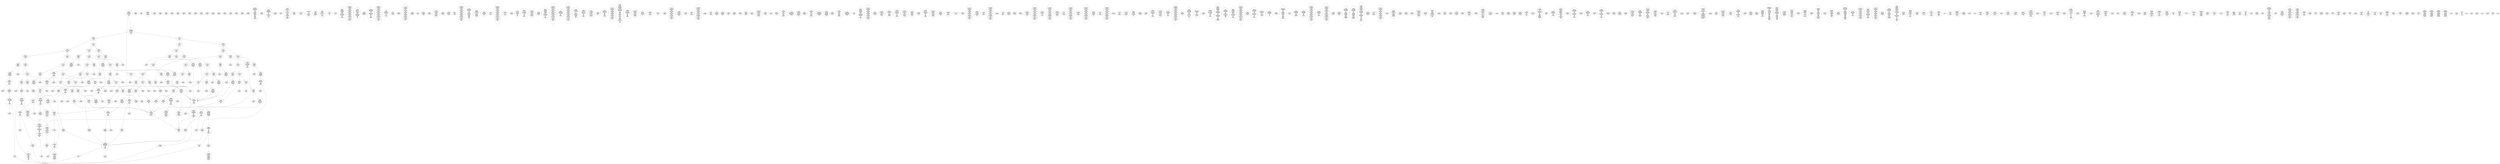 /* Generated by GvGen v.1.0 (https://www.github.com/stricaud/gvgen) */

digraph G {
compound=true;
   node1 [label="[anywhere]"];
   node2 [label="# 0x0
PUSHX Data
PUSHX Data
MSTORE
PUSHX LogicData
CALLDATASIZE
LT
PUSHX Data
JUMPI
"];
   node3 [label="# 0xd
PUSHX Data
CALLDATALOAD
PUSHX BitData
SHR
PUSHX LogicData
GT
PUSHX Data
JUMPI
"];
   node4 [label="# 0x1e
PUSHX LogicData
GT
PUSHX Data
JUMPI
"];
   node5 [label="# 0x29
PUSHX LogicData
GT
PUSHX Data
JUMPI
"];
   node6 [label="# 0x34
PUSHX LogicData
EQ
PUSHX Data
JUMPI
"];
   node7 [label="# 0x3f
PUSHX LogicData
EQ
PUSHX Data
JUMPI
"];
   node8 [label="# 0x4a
PUSHX LogicData
EQ
PUSHX Data
JUMPI
"];
   node9 [label="# 0x55
PUSHX LogicData
EQ
PUSHX Data
JUMPI
"];
   node10 [label="# 0x60
PUSHX LogicData
EQ
PUSHX Data
JUMPI
"];
   node11 [label="# 0x6b
PUSHX Data
REVERT
"];
   node12 [label="# 0x6f
JUMPDEST
PUSHX LogicData
EQ
PUSHX Data
JUMPI
"];
   node13 [label="# 0x7b
PUSHX LogicData
EQ
PUSHX Data
JUMPI
"];
   node14 [label="# 0x86
PUSHX LogicData
EQ
PUSHX Data
JUMPI
"];
   node15 [label="# 0x91
PUSHX LogicData
EQ
PUSHX Data
JUMPI
"];
   node16 [label="# 0x9c
PUSHX Data
REVERT
"];
   node17 [label="# 0xa0
JUMPDEST
PUSHX LogicData
GT
PUSHX Data
JUMPI
"];
   node18 [label="# 0xac
PUSHX LogicData
EQ
PUSHX Data
JUMPI
"];
   node19 [label="# 0xb7
PUSHX LogicData
EQ
PUSHX Data
JUMPI
"];
   node20 [label="# 0xc2
PUSHX LogicData
EQ
PUSHX Data
JUMPI
"];
   node21 [label="# 0xcd
PUSHX LogicData
EQ
PUSHX Data
JUMPI
"];
   node22 [label="# 0xd8
PUSHX Data
REVERT
"];
   node23 [label="# 0xdc
JUMPDEST
PUSHX LogicData
EQ
PUSHX Data
JUMPI
"];
   node24 [label="# 0xe8
PUSHX LogicData
EQ
PUSHX Data
JUMPI
"];
   node25 [label="# 0xf3
PUSHX LogicData
EQ
PUSHX Data
JUMPI
"];
   node26 [label="# 0xfe
PUSHX LogicData
EQ
PUSHX Data
JUMPI
"];
   node27 [label="# 0x109
PUSHX Data
REVERT
"];
   node28 [label="# 0x10d
JUMPDEST
PUSHX LogicData
GT
PUSHX Data
JUMPI
"];
   node29 [label="# 0x119
PUSHX LogicData
GT
PUSHX Data
JUMPI
"];
   node30 [label="# 0x124
PUSHX LogicData
EQ
PUSHX Data
JUMPI
"];
   node31 [label="# 0x12f
PUSHX LogicData
EQ
PUSHX Data
JUMPI
"];
   node32 [label="# 0x13a
PUSHX LogicData
EQ
PUSHX Data
JUMPI
"];
   node33 [label="# 0x145
PUSHX LogicData
EQ
PUSHX Data
JUMPI
"];
   node34 [label="# 0x150
PUSHX LogicData
EQ
PUSHX Data
JUMPI
"];
   node35 [label="# 0x15b
PUSHX Data
REVERT
"];
   node36 [label="# 0x15f
JUMPDEST
PUSHX LogicData
EQ
PUSHX Data
JUMPI
"];
   node37 [label="# 0x16b
PUSHX LogicData
EQ
PUSHX Data
JUMPI
"];
   node38 [label="# 0x176
PUSHX LogicData
EQ
PUSHX Data
JUMPI
"];
   node39 [label="# 0x181
PUSHX LogicData
EQ
PUSHX Data
JUMPI
"];
   node40 [label="# 0x18c
PUSHX Data
REVERT
"];
   node41 [label="# 0x190
JUMPDEST
PUSHX LogicData
GT
PUSHX Data
JUMPI
"];
   node42 [label="# 0x19c
PUSHX LogicData
EQ
PUSHX Data
JUMPI
"];
   node43 [label="# 0x1a7
PUSHX LogicData
EQ
PUSHX Data
JUMPI
"];
   node44 [label="# 0x1b2
PUSHX LogicData
EQ
PUSHX Data
JUMPI
"];
   node45 [label="# 0x1bd
PUSHX LogicData
EQ
PUSHX Data
JUMPI
"];
   node46 [label="# 0x1c8
PUSHX Data
REVERT
"];
   node47 [label="# 0x1cc
JUMPDEST
PUSHX LogicData
EQ
PUSHX Data
JUMPI
"];
   node48 [label="# 0x1d8
PUSHX LogicData
EQ
PUSHX Data
JUMPI
"];
   node49 [label="# 0x1e3
PUSHX LogicData
EQ
PUSHX Data
JUMPI
"];
   node50 [label="# 0x1ee
PUSHX LogicData
EQ
PUSHX Data
JUMPI
"];
   node51 [label="# 0x1f9
JUMPDEST
PUSHX Data
REVERT
"];
   node52 [label="# 0x1fe
JUMPDEST
CALLVALUE
ISZERO
PUSHX Data
JUMPI
"];
   node53 [label="# 0x206
PUSHX Data
REVERT
"];
   node54 [label="# 0x20a
JUMPDEST
PUSHX Data
PUSHX Data
CALLDATASIZE
PUSHX Data
PUSHX Data
JUMP
"];
   node55 [label="# 0x219
JUMPDEST
PUSHX Data
JUMP
"];
   node56 [label="# 0x21e
JUMPDEST
PUSHX MemData
MLOAD
ISZERO
ISZERO
MSTORE
PUSHX ArithData
ADD
"];
   node57 [label="# 0x22a
JUMPDEST
PUSHX MemData
MLOAD
SUB
RETURN
"];
   node58 [label="# 0x233
JUMPDEST
CALLVALUE
ISZERO
PUSHX Data
JUMPI
"];
   node59 [label="# 0x23b
PUSHX Data
REVERT
"];
   node60 [label="# 0x23f
JUMPDEST
PUSHX Data
PUSHX Data
JUMP
"];
   node61 [label="# 0x248
JUMPDEST
STOP
"];
   node62 [label="# 0x24a
JUMPDEST
CALLVALUE
ISZERO
PUSHX Data
JUMPI
"];
   node63 [label="# 0x252
PUSHX Data
REVERT
"];
   node64 [label="# 0x256
JUMPDEST
PUSHX Data
PUSHX Data
JUMP
"];
   node65 [label="# 0x25f
JUMPDEST
PUSHX MemData
MLOAD
PUSHX Data
PUSHX Data
JUMP
"];
   node66 [label="# 0x26c
JUMPDEST
CALLVALUE
ISZERO
PUSHX Data
JUMPI
"];
   node67 [label="# 0x274
PUSHX Data
REVERT
"];
   node68 [label="# 0x278
JUMPDEST
PUSHX Data
PUSHX StorData
SLOAD
JUMP
"];
   node69 [label="# 0x282
JUMPDEST
PUSHX MemData
MLOAD
MSTORE
PUSHX ArithData
ADD
PUSHX Data
JUMP
"];
   node70 [label="# 0x290
JUMPDEST
CALLVALUE
ISZERO
PUSHX Data
JUMPI
"];
   node71 [label="# 0x298
PUSHX Data
REVERT
"];
   node72 [label="# 0x29c
JUMPDEST
PUSHX Data
PUSHX Data
CALLDATASIZE
PUSHX Data
PUSHX Data
JUMP
"];
   node73 [label="# 0x2ab
JUMPDEST
PUSHX Data
JUMP
"];
   node74 [label="# 0x2b0
JUMPDEST
PUSHX MemData
MLOAD
PUSHX ArithData
PUSHX BitData
PUSHX BitData
SHL
SUB
AND
MSTORE
PUSHX ArithData
ADD
PUSHX Data
JUMP
"];
   node75 [label="# 0x2c8
JUMPDEST
CALLVALUE
ISZERO
PUSHX Data
JUMPI
"];
   node76 [label="# 0x2d0
PUSHX Data
REVERT
"];
   node77 [label="# 0x2d4
JUMPDEST
PUSHX Data
PUSHX Data
CALLDATASIZE
PUSHX Data
PUSHX Data
JUMP
"];
   node78 [label="# 0x2e3
JUMPDEST
PUSHX Data
JUMP
"];
   node79 [label="# 0x2e8
JUMPDEST
CALLVALUE
ISZERO
PUSHX Data
JUMPI
"];
   node80 [label="# 0x2f0
PUSHX Data
REVERT
"];
   node81 [label="# 0x2f4
JUMPDEST
PUSHX Data
PUSHX StorData
SLOAD
JUMP
"];
   node82 [label="# 0x2fe
JUMPDEST
CALLVALUE
ISZERO
PUSHX Data
JUMPI
"];
   node83 [label="# 0x306
PUSHX Data
REVERT
"];
   node84 [label="# 0x30a
JUMPDEST
PUSHX StorData
SLOAD
PUSHX Data
JUMP
"];
   node85 [label="# 0x313
JUMPDEST
CALLVALUE
ISZERO
PUSHX Data
JUMPI
"];
   node86 [label="# 0x31b
PUSHX Data
REVERT
"];
   node87 [label="# 0x31f
JUMPDEST
PUSHX Data
PUSHX Data
CALLDATASIZE
PUSHX Data
PUSHX Data
JUMP
"];
   node88 [label="# 0x32e
JUMPDEST
PUSHX Data
JUMP
"];
   node89 [label="# 0x333
JUMPDEST
CALLVALUE
ISZERO
PUSHX Data
JUMPI
"];
   node90 [label="# 0x33b
PUSHX Data
REVERT
"];
   node91 [label="# 0x33f
JUMPDEST
PUSHX Data
PUSHX Data
CALLDATASIZE
PUSHX Data
PUSHX Data
JUMP
"];
   node92 [label="# 0x34e
JUMPDEST
PUSHX Data
JUMP
"];
   node93 [label="# 0x353
JUMPDEST
CALLVALUE
ISZERO
PUSHX Data
JUMPI
"];
   node94 [label="# 0x35b
PUSHX Data
REVERT
"];
   node95 [label="# 0x35f
JUMPDEST
PUSHX Data
PUSHX Data
CALLDATASIZE
PUSHX Data
PUSHX Data
JUMP
"];
   node96 [label="# 0x36e
JUMPDEST
PUSHX Data
JUMP
"];
   node97 [label="# 0x373
JUMPDEST
CALLVALUE
ISZERO
PUSHX Data
JUMPI
"];
   node98 [label="# 0x37b
PUSHX Data
REVERT
"];
   node99 [label="# 0x37f
JUMPDEST
PUSHX Data
PUSHX Data
CALLDATASIZE
PUSHX Data
PUSHX Data
JUMP
"];
   node100 [label="# 0x38e
JUMPDEST
PUSHX Data
JUMP
"];
   node101 [label="# 0x393
JUMPDEST
CALLVALUE
ISZERO
PUSHX Data
JUMPI
"];
   node102 [label="# 0x39b
PUSHX Data
REVERT
"];
   node103 [label="# 0x39f
JUMPDEST
PUSHX Data
PUSHX Data
CALLDATASIZE
PUSHX Data
PUSHX Data
JUMP
"];
   node104 [label="# 0x3ae
JUMPDEST
PUSHX Data
JUMP
"];
   node105 [label="# 0x3b3
JUMPDEST
CALLVALUE
ISZERO
PUSHX Data
JUMPI
"];
   node106 [label="# 0x3bb
PUSHX Data
REVERT
"];
   node107 [label="# 0x3bf
JUMPDEST
PUSHX Data
PUSHX Data
CALLDATASIZE
PUSHX Data
PUSHX Data
JUMP
"];
   node108 [label="# 0x3ce
JUMPDEST
PUSHX Data
JUMP
"];
   node109 [label="# 0x3d3
JUMPDEST
CALLVALUE
ISZERO
PUSHX Data
JUMPI
"];
   node110 [label="# 0x3db
PUSHX Data
REVERT
"];
   node111 [label="# 0x3df
JUMPDEST
PUSHX Data
PUSHX Data
CALLDATASIZE
PUSHX Data
PUSHX Data
JUMP
"];
   node112 [label="# 0x3ee
JUMPDEST
PUSHX Data
JUMP
"];
   node113 [label="# 0x3f3
JUMPDEST
CALLVALUE
ISZERO
PUSHX Data
JUMPI
"];
   node114 [label="# 0x3fb
PUSHX Data
REVERT
"];
   node115 [label="# 0x3ff
JUMPDEST
PUSHX Data
PUSHX Data
JUMP
"];
   node116 [label="# 0x408
JUMPDEST
CALLVALUE
ISZERO
PUSHX Data
JUMPI
"];
   node117 [label="# 0x410
PUSHX Data
REVERT
"];
   node118 [label="# 0x414
JUMPDEST
PUSHX Data
PUSHX Data
JUMP
"];
   node119 [label="# 0x41d
JUMPDEST
CALLVALUE
ISZERO
PUSHX Data
JUMPI
"];
   node120 [label="# 0x425
PUSHX Data
REVERT
"];
   node121 [label="# 0x429
JUMPDEST
PUSHX StorData
SLOAD
PUSHX ArithData
PUSHX BitData
PUSHX BitData
SHL
SUB
AND
PUSHX Data
JUMP
"];
   node122 [label="# 0x43b
JUMPDEST
CALLVALUE
ISZERO
PUSHX Data
JUMPI
"];
   node123 [label="# 0x443
PUSHX Data
REVERT
"];
   node124 [label="# 0x447
JUMPDEST
PUSHX Data
PUSHX Data
CALLDATASIZE
PUSHX Data
PUSHX Data
JUMP
"];
   node125 [label="# 0x456
JUMPDEST
PUSHX Data
JUMP
"];
   node126 [label="# 0x45b
JUMPDEST
CALLVALUE
ISZERO
PUSHX Data
JUMPI
"];
   node127 [label="# 0x463
PUSHX Data
REVERT
"];
   node128 [label="# 0x467
JUMPDEST
PUSHX Data
PUSHX StorData
SLOAD
JUMP
"];
   node129 [label="# 0x471
JUMPDEST
CALLVALUE
ISZERO
PUSHX Data
JUMPI
"];
   node130 [label="# 0x479
PUSHX Data
REVERT
"];
   node131 [label="# 0x47d
JUMPDEST
PUSHX Data
PUSHX Data
JUMP
"];
   node132 [label="# 0x486
JUMPDEST
CALLVALUE
ISZERO
PUSHX Data
JUMPI
"];
   node133 [label="# 0x48e
PUSHX Data
REVERT
"];
   node134 [label="# 0x492
JUMPDEST
PUSHX Data
PUSHX Data
CALLDATASIZE
PUSHX Data
PUSHX Data
JUMP
"];
   node135 [label="# 0x4a1
JUMPDEST
PUSHX Data
JUMP
"];
   node136 [label="# 0x4a6
JUMPDEST
CALLVALUE
ISZERO
PUSHX Data
JUMPI
"];
   node137 [label="# 0x4ae
PUSHX Data
REVERT
"];
   node138 [label="# 0x4b2
JUMPDEST
PUSHX Data
PUSHX Data
CALLDATASIZE
PUSHX Data
PUSHX Data
JUMP
"];
   node139 [label="# 0x4c1
JUMPDEST
PUSHX Data
JUMP
"];
   node140 [label="# 0x4c6
JUMPDEST
CALLVALUE
ISZERO
PUSHX Data
JUMPI
"];
   node141 [label="# 0x4ce
PUSHX Data
REVERT
"];
   node142 [label="# 0x4d2
JUMPDEST
PUSHX Data
PUSHX StorData
SLOAD
JUMP
"];
   node143 [label="# 0x4dc
JUMPDEST
CALLVALUE
ISZERO
PUSHX Data
JUMPI
"];
   node144 [label="# 0x4e4
PUSHX Data
REVERT
"];
   node145 [label="# 0x4e8
JUMPDEST
PUSHX Data
PUSHX Data
CALLDATASIZE
PUSHX Data
PUSHX Data
JUMP
"];
   node146 [label="# 0x4f7
JUMPDEST
PUSHX Data
JUMP
"];
   node147 [label="# 0x4fc
JUMPDEST
CALLVALUE
ISZERO
PUSHX Data
JUMPI
"];
   node148 [label="# 0x504
PUSHX Data
REVERT
"];
   node149 [label="# 0x508
JUMPDEST
PUSHX Data
PUSHX Data
JUMP
"];
   node150 [label="# 0x511
JUMPDEST
CALLVALUE
ISZERO
PUSHX Data
JUMPI
"];
   node151 [label="# 0x519
PUSHX Data
REVERT
"];
   node152 [label="# 0x51d
JUMPDEST
PUSHX Data
PUSHX Data
CALLDATASIZE
PUSHX Data
PUSHX Data
JUMP
"];
   node153 [label="# 0x52c
JUMPDEST
PUSHX Data
JUMP
"];
   node154 [label="# 0x531
JUMPDEST
CALLVALUE
ISZERO
PUSHX Data
JUMPI
"];
   node155 [label="# 0x539
PUSHX Data
REVERT
"];
   node156 [label="# 0x53d
JUMPDEST
PUSHX Data
PUSHX Data
CALLDATASIZE
PUSHX Data
PUSHX Data
JUMP
"];
   node157 [label="# 0x54c
JUMPDEST
PUSHX Data
JUMP
"];
   node158 [label="# 0x551
JUMPDEST
CALLVALUE
ISZERO
PUSHX Data
JUMPI
"];
   node159 [label="# 0x559
PUSHX Data
REVERT
"];
   node160 [label="# 0x55d
JUMPDEST
PUSHX Data
PUSHX StorData
SLOAD
JUMP
"];
   node161 [label="# 0x567
JUMPDEST
CALLVALUE
ISZERO
PUSHX Data
JUMPI
"];
   node162 [label="# 0x56f
PUSHX Data
REVERT
"];
   node163 [label="# 0x573
JUMPDEST
PUSHX Data
PUSHX Data
CALLDATASIZE
PUSHX Data
PUSHX Data
JUMP
"];
   node164 [label="# 0x582
JUMPDEST
PUSHX Data
JUMP
"];
   node165 [label="# 0x587
JUMPDEST
PUSHX Data
PUSHX Data
CALLDATASIZE
PUSHX Data
PUSHX Data
JUMP
"];
   node166 [label="# 0x595
JUMPDEST
PUSHX Data
JUMP
"];
   node167 [label="# 0x59a
JUMPDEST
CALLVALUE
ISZERO
PUSHX Data
JUMPI
"];
   node168 [label="# 0x5a2
PUSHX Data
REVERT
"];
   node169 [label="# 0x5a6
JUMPDEST
PUSHX StorData
SLOAD
PUSHX Data
PUSHX BitData
AND
JUMP
"];
   node170 [label="# 0x5b4
JUMPDEST
CALLVALUE
ISZERO
PUSHX Data
JUMPI
"];
   node171 [label="# 0x5bc
PUSHX Data
REVERT
"];
   node172 [label="# 0x5c0
JUMPDEST
PUSHX Data
PUSHX Data
CALLDATASIZE
PUSHX Data
PUSHX Data
JUMP
"];
   node173 [label="# 0x5cf
JUMPDEST
PUSHX ArithData
PUSHX BitData
PUSHX BitData
SHL
SUB
AND
PUSHX Data
MSTORE
PUSHX Data
PUSHX Data
MSTORE
PUSHX Data
SHA3
AND
MSTORE
MSTORE
SHA3
SLOAD
PUSHX BitData
AND
JUMP
"];
   node174 [label="# 0x5fd
JUMPDEST
CALLVALUE
ISZERO
PUSHX Data
JUMPI
"];
   node175 [label="# 0x605
PUSHX Data
REVERT
"];
   node176 [label="# 0x609
JUMPDEST
PUSHX Data
PUSHX Data
CALLDATASIZE
PUSHX Data
PUSHX Data
JUMP
"];
   node177 [label="# 0x618
JUMPDEST
PUSHX Data
JUMP
"];
   node178 [label="# 0x61d
JUMPDEST
PUSHX Data
PUSHX ArithData
PUSHX BitData
PUSHX BitData
SHL
SUB
NOT
AND
PUSHX BitData
PUSHX BitData
SHL
EQ
PUSHX Data
JUMPI
"];
   node179 [label="# 0x639
PUSHX Data
PUSHX Data
JUMP
"];
   node180 [label="# 0x642
JUMPDEST
JUMP
"];
   node181 [label="# 0x648
JUMPDEST
PUSHX StorData
SLOAD
PUSHX ArithData
PUSHX BitData
PUSHX BitData
SHL
SUB
AND
CALLER
EQ
PUSHX Data
JUMPI
"];
   node182 [label="# 0x65b
PUSHX MemData
MLOAD
PUSHX BitData
PUSHX BitData
SHL
MSTORE
PUSHX ArithData
ADD
PUSHX Data
PUSHX Data
JUMP
"];
   node183 [label="# 0x672
JUMPDEST
PUSHX MemData
MLOAD
SUB
REVERT
"];
   node184 [label="# 0x67b
JUMPDEST
PUSHX StorData
SLOAD
PUSHX BitData
NOT
AND
PUSHX BitData
AND
ISZERO
OR
SSTORE
JUMP
"];
   node185 [label="# 0x68f
JUMPDEST
PUSHX Data
PUSHX StorData
SLOAD
PUSHX Data
PUSHX Data
JUMP
"];
   node186 [label="# 0x69e
JUMPDEST
PUSHX ArithData
ADD
PUSHX ArithData
DIV
MUL
PUSHX ArithData
ADD
PUSHX MemData
MLOAD
ADD
PUSHX Data
MSTORE
MSTORE
PUSHX ArithData
ADD
SLOAD
PUSHX Data
PUSHX Data
JUMP
"];
   node187 [label="# 0x6ca
JUMPDEST
ISZERO
PUSHX Data
JUMPI
"];
   node188 [label="# 0x6d1
PUSHX LogicData
LT
PUSHX Data
JUMPI
"];
   node189 [label="# 0x6d9
PUSHX ArithData
SLOAD
DIV
MUL
MSTORE
PUSHX ArithData
ADD
PUSHX Data
JUMP
"];
   node190 [label="# 0x6ec
JUMPDEST
ADD
PUSHX Data
MSTORE
PUSHX Data
PUSHX Data
SHA3
"];
   node191 [label="# 0x6fa
JUMPDEST
SLOAD
MSTORE
PUSHX ArithData
ADD
PUSHX ArithData
ADD
GT
PUSHX Data
JUMPI
"];
   node192 [label="# 0x70e
SUB
PUSHX BitData
AND
ADD
"];
   node193 [label="# 0x717
JUMPDEST
JUMP
"];
   node194 [label="# 0x721
JUMPDEST
PUSHX Data
MSTORE
PUSHX Data
PUSHX Data
MSTORE
PUSHX Data
SHA3
SLOAD
PUSHX ArithData
PUSHX BitData
PUSHX BitData
SHL
SUB
AND
PUSHX Data
JUMPI
"];
   node195 [label="# 0x73e
PUSHX MemData
MLOAD
PUSHX BitData
PUSHX BitData
SHL
MSTORE
PUSHX Data
PUSHX ArithData
ADD
MSTORE
PUSHX Data
PUSHX ArithData
ADD
MSTORE
PUSHX Data
PUSHX ArithData
ADD
MSTORE
PUSHX BitData
PUSHX BitData
SHL
PUSHX ArithData
ADD
MSTORE
PUSHX ArithData
ADD
PUSHX Data
JUMP
"];
   node196 [label="# 0x79a
JUMPDEST
PUSHX Data
MSTORE
PUSHX Data
PUSHX Data
MSTORE
PUSHX Data
SHA3
SLOAD
PUSHX ArithData
PUSHX BitData
PUSHX BitData
SHL
SUB
AND
JUMP
"];
   node197 [label="# 0x7b6
JUMPDEST
PUSHX Data
PUSHX Data
PUSHX Data
JUMP
"];
   node198 [label="# 0x7c1
JUMPDEST
PUSHX ArithData
PUSHX BitData
PUSHX BitData
SHL
SUB
AND
PUSHX ArithData
PUSHX BitData
PUSHX BitData
SHL
SUB
AND
EQ
ISZERO
PUSHX Data
JUMPI
"];
   node199 [label="# 0x7de
PUSHX MemData
MLOAD
PUSHX BitData
PUSHX BitData
SHL
MSTORE
PUSHX Data
PUSHX ArithData
ADD
MSTORE
PUSHX Data
PUSHX ArithData
ADD
MSTORE
PUSHX Data
PUSHX ArithData
ADD
MSTORE
PUSHX BitData
PUSHX BitData
SHL
PUSHX ArithData
ADD
MSTORE
PUSHX ArithData
ADD
PUSHX Data
JUMP
"];
   node200 [label="# 0x82f
JUMPDEST
CALLER
PUSHX ArithData
PUSHX BitData
PUSHX BitData
SHL
SUB
AND
EQ
PUSHX Data
JUMPI
"];
   node201 [label="# 0x841
PUSHX Data
CALLER
PUSHX Data
JUMP
"];
   node202 [label="# 0x84b
JUMPDEST
PUSHX Data
JUMPI
"];
   node203 [label="# 0x850
PUSHX MemData
MLOAD
PUSHX BitData
PUSHX BitData
SHL
MSTORE
PUSHX Data
PUSHX ArithData
ADD
MSTORE
PUSHX Data
PUSHX ArithData
ADD
MSTORE
PUSHX Data
PUSHX ArithData
ADD
MSTORE
PUSHX Data
PUSHX ArithData
ADD
MSTORE
PUSHX ArithData
ADD
PUSHX Data
JUMP
"];
   node204 [label="# 0x8bd
JUMPDEST
PUSHX Data
PUSHX Data
JUMP
"];
   node205 [label="# 0x8c7
JUMPDEST
JUMP
"];
   node206 [label="# 0x8cc
JUMPDEST
PUSHX Data
CALLER
PUSHX Data
JUMP
"];
   node207 [label="# 0x8d6
JUMPDEST
PUSHX Data
JUMPI
"];
   node208 [label="# 0x8db
PUSHX MemData
MLOAD
PUSHX BitData
PUSHX BitData
SHL
MSTORE
PUSHX ArithData
ADD
PUSHX Data
PUSHX Data
JUMP
"];
   node209 [label="# 0x8f2
JUMPDEST
PUSHX Data
PUSHX Data
JUMP
"];
   node210 [label="# 0x8fd
JUMPDEST
PUSHX Data
PUSHX Data
PUSHX Data
JUMP
"];
   node211 [label="# 0x908
JUMPDEST
LT
PUSHX Data
JUMPI
"];
   node212 [label="# 0x90f
PUSHX MemData
MLOAD
PUSHX BitData
PUSHX BitData
SHL
MSTORE
PUSHX Data
PUSHX ArithData
ADD
MSTORE
PUSHX Data
PUSHX ArithData
ADD
MSTORE
PUSHX Data
PUSHX ArithData
ADD
MSTORE
PUSHX BitData
PUSHX BitData
SHL
PUSHX ArithData
ADD
MSTORE
PUSHX ArithData
ADD
PUSHX Data
JUMP
"];
   node213 [label="# 0x96a
JUMPDEST
PUSHX ArithData
PUSHX BitData
PUSHX BitData
SHL
SUB
AND
PUSHX Data
MSTORE
PUSHX Data
PUSHX Data
MSTORE
PUSHX Data
SHA3
MSTORE
MSTORE
SHA3
SLOAD
JUMP
"];
   node214 [label="# 0x993
JUMPDEST
PUSHX Data
PUSHX MemData
MLOAD
PUSHX ArithData
ADD
PUSHX Data
MSTORE
PUSHX Data
MSTORE
PUSHX Data
JUMP
"];
   node215 [label="# 0x9ae
JUMPDEST
PUSHX Data
PUSHX Data
PUSHX StorData
SLOAD
JUMP
"];
   node216 [label="# 0x9b9
JUMPDEST
LT
PUSHX Data
JUMPI
"];
   node217 [label="# 0x9c0
PUSHX MemData
MLOAD
PUSHX BitData
PUSHX BitData
SHL
MSTORE
PUSHX Data
PUSHX ArithData
ADD
MSTORE
PUSHX Data
PUSHX ArithData
ADD
MSTORE
PUSHX Data
PUSHX ArithData
ADD
MSTORE
PUSHX BitData
PUSHX BitData
SHL
PUSHX ArithData
ADD
MSTORE
PUSHX ArithData
ADD
PUSHX Data
JUMP
"];
   node218 [label="# 0xa1c
JUMPDEST
PUSHX StorData
SLOAD
LT
PUSHX Data
JUMPI
"];
   node219 [label="# 0xa28
PUSHX Data
PUSHX Data
JUMP
"];
   node220 [label="# 0xa2f
JUMPDEST
PUSHX Data
MSTORE
PUSHX Data
PUSHX Data
SHA3
ADD
SLOAD
JUMP
"];
   node221 [label="# 0xa41
JUMPDEST
PUSHX StorData
SLOAD
PUSHX ArithData
PUSHX BitData
PUSHX BitData
SHL
SUB
AND
CALLER
EQ
PUSHX Data
JUMPI
"];
   node222 [label="# 0xa54
PUSHX MemData
MLOAD
PUSHX BitData
PUSHX BitData
SHL
MSTORE
PUSHX ArithData
ADD
PUSHX Data
PUSHX Data
JUMP
"];
   node223 [label="# 0xa6b
JUMPDEST
PUSHX Data
PUSHX Data
PUSHX Data
JUMP
"];
   node224 [label="# 0xa77
JUMPDEST
PUSHX Data
MSTORE
PUSHX Data
PUSHX Data
MSTORE
PUSHX Data
SHA3
SLOAD
PUSHX ArithData
PUSHX BitData
PUSHX BitData
SHL
SUB
AND
PUSHX Data
JUMPI
"];
   node225 [label="# 0xa95
PUSHX MemData
MLOAD
PUSHX BitData
PUSHX BitData
SHL
MSTORE
PUSHX Data
PUSHX ArithData
ADD
MSTORE
PUSHX Data
PUSHX ArithData
ADD
MSTORE
PUSHX Data
PUSHX ArithData
ADD
MSTORE
PUSHX BitData
PUSHX BitData
SHL
PUSHX ArithData
ADD
MSTORE
PUSHX ArithData
ADD
PUSHX Data
JUMP
"];
   node226 [label="# 0xaee
JUMPDEST
PUSHX Data
PUSHX ArithData
PUSHX BitData
PUSHX BitData
SHL
SUB
AND
PUSHX Data
JUMPI
"];
   node227 [label="# 0xaff
PUSHX MemData
MLOAD
PUSHX BitData
PUSHX BitData
SHL
MSTORE
PUSHX Data
PUSHX ArithData
ADD
MSTORE
PUSHX Data
PUSHX ArithData
ADD
MSTORE
PUSHX Data
PUSHX ArithData
ADD
MSTORE
PUSHX BitData
PUSHX BitData
SHL
PUSHX ArithData
ADD
MSTORE
PUSHX ArithData
ADD
PUSHX Data
JUMP
"];
   node228 [label="# 0xb59
JUMPDEST
PUSHX ArithData
PUSHX BitData
PUSHX BitData
SHL
SUB
AND
PUSHX Data
MSTORE
PUSHX Data
PUSHX Data
MSTORE
PUSHX Data
SHA3
SLOAD
JUMP
"];
   node229 [label="# 0xb75
JUMPDEST
PUSHX StorData
SLOAD
PUSHX ArithData
PUSHX BitData
PUSHX BitData
SHL
SUB
AND
CALLER
EQ
PUSHX Data
JUMPI
"];
   node230 [label="# 0xb88
PUSHX MemData
MLOAD
PUSHX BitData
PUSHX BitData
SHL
MSTORE
PUSHX ArithData
ADD
PUSHX Data
PUSHX Data
JUMP
"];
   node231 [label="# 0xb9f
JUMPDEST
PUSHX Data
PUSHX Data
PUSHX Data
JUMP
"];
   node232 [label="# 0xba9
JUMPDEST
JUMP
"];
   node233 [label="# 0xbab
JUMPDEST
PUSHX StorData
SLOAD
PUSHX ArithData
PUSHX BitData
PUSHX BitData
SHL
SUB
AND
CALLER
EQ
PUSHX Data
JUMPI
"];
   node234 [label="# 0xbbe
PUSHX MemData
MLOAD
PUSHX BitData
PUSHX BitData
SHL
MSTORE
PUSHX ArithData
ADD
PUSHX Data
PUSHX Data
JUMP
"];
   node235 [label="# 0xbd5
JUMPDEST
PUSHX Data
SSTORE
JUMP
"];
   node236 [label="# 0xbda
JUMPDEST
PUSHX Data
PUSHX StorData
SLOAD
PUSHX Data
PUSHX Data
JUMP
"];
   node237 [label="# 0xbe9
JUMPDEST
PUSHX ArithData
PUSHX BitData
PUSHX BitData
SHL
SUB
AND
CALLER
EQ
ISZERO
PUSHX Data
JUMPI
"];
   node238 [label="# 0xbfb
PUSHX MemData
MLOAD
PUSHX BitData
PUSHX BitData
SHL
MSTORE
PUSHX Data
PUSHX ArithData
ADD
MSTORE
PUSHX Data
PUSHX ArithData
ADD
MSTORE
PUSHX Data
PUSHX ArithData
ADD
MSTORE
PUSHX ArithData
ADD
PUSHX Data
JUMP
"];
   node239 [label="# 0xc42
JUMPDEST
CALLER
PUSHX Data
MSTORE
PUSHX Data
PUSHX ArithData
MSTORE
PUSHX MemData
SHA3
PUSHX ArithData
PUSHX BitData
PUSHX BitData
SHL
SUB
AND
MSTORE
MSTORE
SHA3
SLOAD
PUSHX BitData
NOT
AND
ISZERO
ISZERO
OR
SSTORE
MLOAD
MSTORE
PUSHX Data
ADD
PUSHX MemData
MLOAD
SUB
LOGX
JUMP
"];
   node240 [label="# 0xcae
JUMPDEST
PUSHX StorData
SLOAD
PUSHX ArithData
PUSHX BitData
PUSHX BitData
SHL
SUB
AND
CALLER
EQ
PUSHX Data
JUMPI
"];
   node241 [label="# 0xcc1
PUSHX MemData
MLOAD
PUSHX BitData
PUSHX BitData
SHL
MSTORE
PUSHX ArithData
ADD
PUSHX Data
PUSHX Data
JUMP
"];
   node242 [label="# 0xcd8
JUMPDEST
PUSHX Data
PUSHX Data
PUSHX StorData
SLOAD
JUMP
"];
   node243 [label="# 0xce3
JUMPDEST
PUSHX LogicData
GT
ISZERO
PUSHX Data
JUMPI
"];
   node244 [label="# 0xcf0
PUSHX LogicData
GT
ISZERO
"];
   node245 [label="# 0xcf6
JUMPDEST
PUSHX Data
JUMPI
"];
   node246 [label="# 0xcfb
PUSHX MemData
MLOAD
PUSHX BitData
PUSHX BitData
SHL
MSTORE
PUSHX Data
PUSHX ArithData
ADD
MSTORE
PUSHX Data
PUSHX ArithData
ADD
MSTORE
PUSHX Data
PUSHX ArithData
ADD
MSTORE
PUSHX ArithData
ADD
PUSHX Data
JUMP
"];
   node247 [label="# 0xd42
JUMPDEST
PUSHX StorData
SLOAD
PUSHX Data
PUSHX Data
PUSHX StorData
SLOAD
JUMP
"];
   node248 [label="# 0xd52
JUMPDEST
PUSHX Data
JUMP
"];
   node249 [label="# 0xd58
JUMPDEST
GT
ISZERO
PUSHX Data
JUMPI
"];
   node250 [label="# 0xd5f
PUSHX MemData
MLOAD
PUSHX BitData
PUSHX BitData
SHL
MSTORE
PUSHX Data
PUSHX ArithData
ADD
MSTORE
PUSHX Data
PUSHX ArithData
ADD
MSTORE
PUSHX BitData
PUSHX BitData
SHL
PUSHX ArithData
ADD
MSTORE
PUSHX ArithData
ADD
PUSHX Data
JUMP
"];
   node251 [label="# 0xd99
JUMPDEST
PUSHX Data
"];
   node252 [label="# 0xd9c
JUMPDEST
LT
ISZERO
PUSHX Data
JUMPI
"];
   node253 [label="# 0xda5
PUSHX Data
PUSHX Data
PUSHX Data
PUSHX Data
JUMP
"];
   node254 [label="# 0xdc6
JUMPDEST
PUSHX Data
PUSHX Data
PUSHX Data
JUMP
"];
   node255 [label="# 0xdd1
JUMPDEST
PUSHX Data
JUMP
"];
   node256 [label="# 0xdd6
JUMPDEST
PUSHX Data
PUSHX Data
JUMP
"];
   node257 [label="# 0xde0
JUMPDEST
PUSHX Data
JUMP
"];
   node258 [label="# 0xde8
JUMPDEST
PUSHX Data
CALLER
PUSHX Data
JUMP
"];
   node259 [label="# 0xdf2
JUMPDEST
PUSHX Data
JUMPI
"];
   node260 [label="# 0xdf7
PUSHX MemData
MLOAD
PUSHX BitData
PUSHX BitData
SHL
MSTORE
PUSHX ArithData
ADD
PUSHX Data
PUSHX Data
JUMP
"];
   node261 [label="# 0xe0e
JUMPDEST
PUSHX Data
PUSHX Data
JUMP
"];
   node262 [label="# 0xe1a
JUMPDEST
JUMP
"];
   node263 [label="# 0xe20
JUMPDEST
PUSHX StorData
SLOAD
PUSHX ArithData
PUSHX BitData
PUSHX BitData
SHL
SUB
AND
CALLER
EQ
PUSHX Data
JUMPI
"];
   node264 [label="# 0xe33
PUSHX MemData
MLOAD
PUSHX BitData
PUSHX BitData
SHL
MSTORE
PUSHX ArithData
ADD
PUSHX Data
PUSHX Data
JUMP
"];
   node265 [label="# 0xe4a
JUMPDEST
SELFBALANCE
PUSHX Data
PUSHX Data
PUSHX Data
PUSHX Data
PUSHX Data
PUSHX Data
JUMP
"];
   node266 [label="# 0xe70
JUMPDEST
PUSHX Data
PUSHX Data
JUMP
"];
   node267 [label="# 0xe7a
JUMPDEST
PUSHX MemData
MLOAD
ISZERO
MUL
PUSHX Data
CALL
ISZERO
ISZERO
PUSHX Data
JUMPI
"];
   node268 [label="# 0xe99
RETURNDATASIZE
PUSHX Data
RETURNDATACOPY
RETURNDATASIZE
PUSHX Data
REVERT
"];
   node269 [label="# 0xea2
JUMPDEST
PUSHX Data
PUSHX Data
PUSHX Data
PUSHX Data
PUSHX Data
PUSHX Data
JUMP
"];
   node270 [label="# 0xec8
JUMPDEST
PUSHX Data
PUSHX Data
JUMP
"];
   node271 [label="# 0xed2
JUMPDEST
PUSHX MemData
MLOAD
ISZERO
MUL
PUSHX Data
CALL
ISZERO
ISZERO
PUSHX Data
JUMPI
"];
   node272 [label="# 0xef1
RETURNDATASIZE
PUSHX Data
RETURNDATACOPY
RETURNDATASIZE
PUSHX Data
REVERT
"];
   node273 [label="# 0xefa
JUMPDEST
PUSHX Data
PUSHX Data
PUSHX Data
PUSHX Data
PUSHX Data
PUSHX Data
JUMP
"];
   node274 [label="# 0xf20
JUMPDEST
PUSHX Data
PUSHX Data
JUMP
"];
   node275 [label="# 0xf2a
JUMPDEST
PUSHX MemData
MLOAD
ISZERO
MUL
PUSHX Data
CALL
ISZERO
ISZERO
PUSHX Data
JUMPI
"];
   node276 [label="# 0xf49
RETURNDATASIZE
PUSHX Data
RETURNDATACOPY
RETURNDATASIZE
PUSHX Data
REVERT
"];
   node277 [label="# 0xf52
JUMPDEST
JUMP
"];
   node278 [label="# 0xf56
JUMPDEST
PUSHX Data
MSTORE
PUSHX Data
PUSHX Data
MSTORE
PUSHX Data
SHA3
SLOAD
PUSHX Data
PUSHX ArithData
PUSHX BitData
PUSHX BitData
SHL
SUB
AND
PUSHX Data
JUMPI
"];
   node279 [label="# 0xf76
PUSHX MemData
MLOAD
PUSHX BitData
PUSHX BitData
SHL
MSTORE
PUSHX Data
PUSHX ArithData
ADD
MSTORE
PUSHX Data
PUSHX ArithData
ADD
MSTORE
PUSHX Data
PUSHX ArithData
ADD
MSTORE
PUSHX ArithData
ADD
PUSHX Data
JUMP
"];
   node280 [label="# 0xfbd
JUMPDEST
PUSHX Data
PUSHX Data
PUSHX Data
JUMP
"];
   node281 [label="# 0xfc8
JUMPDEST
PUSHX MemData
MLOAD
PUSHX ArithData
ADD
PUSHX Data
PUSHX Data
JUMP
"];
   node282 [label="# 0xfd9
JUMPDEST
PUSHX MemData
MLOAD
PUSHX ArithData
SUB
SUB
MSTORE
PUSHX Data
MSTORE
JUMP
"];
   node283 [label="# 0xfef
JUMPDEST
PUSHX StorData
SLOAD
PUSHX ArithData
PUSHX BitData
PUSHX BitData
SHL
SUB
AND
CALLER
EQ
PUSHX Data
JUMPI
"];
   node284 [label="# 0x1002
PUSHX MemData
MLOAD
PUSHX BitData
PUSHX BitData
SHL
MSTORE
PUSHX ArithData
ADD
PUSHX Data
PUSHX Data
JUMP
"];
   node285 [label="# 0x1019
JUMPDEST
PUSHX Data
SSTORE
PUSHX StorData
SLOAD
PUSHX Data
PUSHX Data
JUMP
"];
   node286 [label="# 0x102c
JUMPDEST
PUSHX Data
SSTORE
JUMP
"];
   node287 [label="# 0x1032
JUMPDEST
PUSHX StorData
SLOAD
PUSHX ArithData
PUSHX BitData
PUSHX BitData
SHL
SUB
AND
CALLER
EQ
PUSHX Data
JUMPI
"];
   node288 [label="# 0x1045
PUSHX MemData
MLOAD
PUSHX BitData
PUSHX BitData
SHL
MSTORE
PUSHX ArithData
ADD
PUSHX Data
PUSHX Data
JUMP
"];
   node289 [label="# 0x105c
JUMPDEST
PUSHX Data
PUSHX Data
PUSHX StorData
SLOAD
JUMP
"];
   node290 [label="# 0x1067
JUMPDEST
PUSHX LogicData
GT
ISZERO
PUSHX Data
JUMPI
"];
   node291 [label="# 0x1074
PUSHX LogicData
GT
ISZERO
"];
   node292 [label="# 0x107a
JUMPDEST
PUSHX Data
JUMPI
"];
   node293 [label="# 0x107f
PUSHX MemData
MLOAD
PUSHX BitData
PUSHX BitData
SHL
MSTORE
PUSHX Data
PUSHX ArithData
ADD
MSTORE
PUSHX Data
PUSHX ArithData
ADD
MSTORE
PUSHX Data
PUSHX ArithData
ADD
MSTORE
PUSHX ArithData
ADD
PUSHX Data
JUMP
"];
   node294 [label="# 0x10c6
JUMPDEST
PUSHX StorData
SLOAD
PUSHX Data
PUSHX Data
PUSHX StorData
SLOAD
JUMP
"];
   node295 [label="# 0x10d6
JUMPDEST
GT
ISZERO
PUSHX Data
JUMPI
"];
   node296 [label="# 0x10dd
PUSHX MemData
MLOAD
PUSHX BitData
PUSHX BitData
SHL
MSTORE
PUSHX Data
PUSHX ArithData
ADD
MSTORE
PUSHX Data
PUSHX ArithData
ADD
MSTORE
PUSHX BitData
PUSHX BitData
SHL
PUSHX ArithData
ADD
MSTORE
PUSHX ArithData
ADD
PUSHX Data
JUMP
"];
   node297 [label="# 0x1117
JUMPDEST
PUSHX Data
"];
   node298 [label="# 0x111a
JUMPDEST
LT
ISZERO
PUSHX Data
JUMPI
"];
   node299 [label="# 0x1123
PUSHX Data
PUSHX Data
PUSHX Data
PUSHX Data
JUMP
"];
   node300 [label="# 0x1144
JUMPDEST
PUSHX Data
PUSHX Data
JUMP
"];
   node301 [label="# 0x114e
JUMPDEST
PUSHX Data
JUMP
"];
   node302 [label="# 0x1156
JUMPDEST
PUSHX StorData
SLOAD
PUSHX BitData
AND
PUSHX Data
JUMPI
"];
   node303 [label="# 0x1161
PUSHX MemData
MLOAD
PUSHX BitData
PUSHX BitData
SHL
MSTORE
PUSHX Data
PUSHX ArithData
ADD
MSTORE
PUSHX Data
PUSHX ArithData
ADD
MSTORE
PUSHX BitData
PUSHX BitData
SHL
PUSHX ArithData
ADD
MSTORE
PUSHX ArithData
ADD
PUSHX Data
JUMP
"];
   node304 [label="# 0x1196
JUMPDEST
PUSHX StorData
SLOAD
PUSHX StorData
SLOAD
LT
PUSHX Data
JUMPI
"];
   node305 [label="# 0x11a2
PUSHX MemData
MLOAD
PUSHX BitData
PUSHX BitData
SHL
MSTORE
PUSHX Data
PUSHX ArithData
ADD
MSTORE
PUSHX Data
PUSHX ArithData
ADD
MSTORE
PUSHX BitData
PUSHX BitData
SHL
PUSHX ArithData
ADD
MSTORE
PUSHX ArithData
ADD
PUSHX Data
JUMP
"];
   node306 [label="# 0x11d9
JUMPDEST
PUSHX StorData
SLOAD
PUSHX StorData
SLOAD
PUSHX Data
PUSHX Data
JUMP
"];
   node307 [label="# 0x11ea
JUMPDEST
GT
ISZERO
PUSHX Data
JUMPI
"];
   node308 [label="# 0x11f1
PUSHX MemData
MLOAD
PUSHX BitData
PUSHX BitData
SHL
MSTORE
PUSHX Data
PUSHX ArithData
ADD
MSTORE
PUSHX Data
PUSHX ArithData
ADD
MSTORE
PUSHX BitData
PUSHX BitData
SHL
PUSHX ArithData
ADD
MSTORE
PUSHX ArithData
ADD
PUSHX Data
JUMP
"];
   node309 [label="# 0x1228
JUMPDEST
PUSHX LogicData
GT
ISZERO
PUSHX Data
JUMPI
"];
   node310 [label="# 0x1232
PUSHX MemData
MLOAD
PUSHX BitData
PUSHX BitData
SHL
MSTORE
PUSHX Data
PUSHX ArithData
ADD
MSTORE
PUSHX Data
PUSHX ArithData
ADD
MSTORE
PUSHX BitData
PUSHX BitData
SHL
PUSHX ArithData
ADD
MSTORE
PUSHX ArithData
ADD
PUSHX Data
JUMP
"];
   node311 [label="# 0x1270
JUMPDEST
CALLVALUE
PUSHX StorData
SLOAD
PUSHX Data
PUSHX Data
JUMP
"];
   node312 [label="# 0x127f
JUMPDEST
GT
ISZERO
PUSHX Data
JUMPI
"];
   node313 [label="# 0x1286
PUSHX MemData
MLOAD
PUSHX BitData
PUSHX BitData
SHL
MSTORE
PUSHX Data
PUSHX ArithData
ADD
MSTORE
PUSHX Data
PUSHX ArithData
ADD
MSTORE
PUSHX BitData
PUSHX BitData
SHL
PUSHX ArithData
ADD
MSTORE
PUSHX ArithData
ADD
PUSHX Data
JUMP
"];
   node314 [label="# 0x12c1
JUMPDEST
PUSHX Data
"];
   node315 [label="# 0x12c4
JUMPDEST
LT
ISZERO
PUSHX Data
JUMPI
"];
   node316 [label="# 0x12cd
PUSHX StorData
SLOAD
PUSHX Data
PUSHX Data
PUSHX Data
JUMP
"];
   node317 [label="# 0x12dc
JUMPDEST
SSTORE
PUSHX Data
CALLER
PUSHX Data
PUSHX StorData
SLOAD
JUMP
"];
   node318 [label="# 0x12ee
JUMPDEST
PUSHX Data
PUSHX Data
JUMP
"];
   node319 [label="# 0x12f8
JUMPDEST
PUSHX Data
JUMP
"];
   node320 [label="# 0x1300
JUMPDEST
PUSHX StorData
SLOAD
PUSHX ArithData
PUSHX BitData
PUSHX BitData
SHL
SUB
AND
CALLER
EQ
PUSHX Data
JUMPI
"];
   node321 [label="# 0x1313
PUSHX MemData
MLOAD
PUSHX BitData
PUSHX BitData
SHL
MSTORE
PUSHX ArithData
ADD
PUSHX Data
PUSHX Data
JUMP
"];
   node322 [label="# 0x132a
JUMPDEST
PUSHX ArithData
PUSHX BitData
PUSHX BitData
SHL
SUB
AND
PUSHX Data
JUMPI
"];
   node323 [label="# 0x1339
PUSHX MemData
MLOAD
PUSHX BitData
PUSHX BitData
SHL
MSTORE
PUSHX Data
PUSHX ArithData
ADD
MSTORE
PUSHX Data
PUSHX ArithData
ADD
MSTORE
PUSHX Data
PUSHX ArithData
ADD
MSTORE
PUSHX BitData
PUSHX BitData
SHL
PUSHX ArithData
ADD
MSTORE
PUSHX ArithData
ADD
PUSHX Data
JUMP
"];
   node324 [label="# 0x138f
JUMPDEST
PUSHX Data
PUSHX Data
JUMP
"];
   node325 [label="# 0x1398
JUMPDEST
JUMP
"];
   node326 [label="# 0x139b
JUMPDEST
PUSHX Data
PUSHX ArithData
PUSHX BitData
PUSHX BitData
SHL
SUB
NOT
AND
PUSHX BitData
PUSHX BitData
SHL
EQ
PUSHX Data
JUMPI
"];
   node327 [label="# 0x13b7
PUSHX ArithData
PUSHX BitData
PUSHX BitData
SHL
SUB
NOT
AND
PUSHX BitData
PUSHX BitData
SHL
EQ
"];
   node328 [label="# 0x13cc
JUMPDEST
PUSHX Data
JUMPI
"];
   node329 [label="# 0x13d2
PUSHX BitData
PUSHX BitData
SHL
PUSHX ArithData
PUSHX BitData
PUSHX BitData
SHL
SUB
NOT
AND
EQ
PUSHX Data
JUMP
"];
   node330 [label="# 0x13eb
JUMPDEST
PUSHX Data
MSTORE
PUSHX Data
PUSHX Data
MSTORE
PUSHX Data
SHA3
SLOAD
PUSHX ArithData
PUSHX BitData
PUSHX BitData
SHL
SUB
NOT
AND
PUSHX ArithData
PUSHX BitData
PUSHX BitData
SHL
SUB
AND
OR
SSTORE
PUSHX Data
PUSHX Data
JUMP
"];
   node331 [label="# 0x1420
JUMPDEST
PUSHX ArithData
PUSHX BitData
PUSHX BitData
SHL
SUB
AND
PUSHX Data
PUSHX MemData
MLOAD
PUSHX MemData
MLOAD
SUB
LOGX
JUMP
"];
   node332 [label="# 0x1459
JUMPDEST
PUSHX Data
MSTORE
PUSHX Data
PUSHX Data
MSTORE
PUSHX Data
SHA3
SLOAD
PUSHX ArithData
PUSHX BitData
PUSHX BitData
SHL
SUB
AND
PUSHX Data
JUMPI
"];
   node333 [label="# 0x1476
PUSHX MemData
MLOAD
PUSHX BitData
PUSHX BitData
SHL
MSTORE
PUSHX Data
PUSHX ArithData
ADD
MSTORE
PUSHX Data
PUSHX ArithData
ADD
MSTORE
PUSHX Data
PUSHX ArithData
ADD
MSTORE
PUSHX BitData
PUSHX BitData
SHL
PUSHX ArithData
ADD
MSTORE
PUSHX ArithData
ADD
PUSHX Data
JUMP
"];
   node334 [label="# 0x14d2
JUMPDEST
PUSHX Data
PUSHX Data
PUSHX Data
JUMP
"];
   node335 [label="# 0x14dd
JUMPDEST
PUSHX ArithData
PUSHX BitData
PUSHX BitData
SHL
SUB
AND
PUSHX ArithData
PUSHX BitData
PUSHX BitData
SHL
SUB
AND
EQ
PUSHX Data
JUMPI
"];
   node336 [label="# 0x14fa
PUSHX ArithData
PUSHX BitData
PUSHX BitData
SHL
SUB
AND
PUSHX Data
PUSHX Data
JUMP
"];
   node337 [label="# 0x150d
JUMPDEST
PUSHX ArithData
PUSHX BitData
PUSHX BitData
SHL
SUB
AND
EQ
"];
   node338 [label="# 0x1518
JUMPDEST
PUSHX Data
JUMPI
"];
   node339 [label="# 0x151e
PUSHX ArithData
PUSHX BitData
PUSHX BitData
SHL
SUB
AND
PUSHX Data
MSTORE
PUSHX Data
PUSHX Data
MSTORE
PUSHX Data
SHA3
AND
MSTORE
MSTORE
SHA3
SLOAD
PUSHX BitData
AND
"];
   node340 [label="# 0x1548
JUMPDEST
JUMP
"];
   node341 [label="# 0x1550
JUMPDEST
PUSHX ArithData
PUSHX BitData
PUSHX BitData
SHL
SUB
AND
PUSHX Data
PUSHX Data
JUMP
"];
   node342 [label="# 0x1563
JUMPDEST
PUSHX ArithData
PUSHX BitData
PUSHX BitData
SHL
SUB
AND
EQ
PUSHX Data
JUMPI
"];
   node343 [label="# 0x1572
PUSHX MemData
MLOAD
PUSHX BitData
PUSHX BitData
SHL
MSTORE
PUSHX Data
PUSHX ArithData
ADD
MSTORE
PUSHX Data
PUSHX ArithData
ADD
MSTORE
PUSHX Data
PUSHX ArithData
ADD
MSTORE
PUSHX BitData
PUSHX BitData
SHL
PUSHX ArithData
ADD
MSTORE
PUSHX ArithData
ADD
PUSHX Data
JUMP
"];
   node344 [label="# 0x15cb
JUMPDEST
PUSHX ArithData
PUSHX BitData
PUSHX BitData
SHL
SUB
AND
PUSHX Data
JUMPI
"];
   node345 [label="# 0x15da
PUSHX MemData
MLOAD
PUSHX BitData
PUSHX BitData
SHL
MSTORE
PUSHX Data
PUSHX ArithData
ADD
MSTORE
PUSHX ArithData
ADD
MSTORE
PUSHX Data
PUSHX ArithData
ADD
MSTORE
PUSHX BitData
PUSHX BitData
SHL
PUSHX ArithData
ADD
MSTORE
PUSHX ArithData
ADD
PUSHX Data
JUMP
"];
   node346 [label="# 0x162d
JUMPDEST
PUSHX Data
PUSHX Data
JUMP
"];
   node347 [label="# 0x1638
JUMPDEST
PUSHX Data
PUSHX Data
PUSHX Data
JUMP
"];
   node348 [label="# 0x1643
JUMPDEST
PUSHX ArithData
PUSHX BitData
PUSHX BitData
SHL
SUB
AND
PUSHX Data
MSTORE
PUSHX Data
PUSHX Data
MSTORE
PUSHX Data
SHA3
SLOAD
PUSHX Data
PUSHX Data
PUSHX Data
JUMP
"];
   node349 [label="# 0x166c
JUMPDEST
SSTORE
PUSHX ArithData
PUSHX BitData
PUSHX BitData
SHL
SUB
AND
PUSHX Data
MSTORE
PUSHX Data
PUSHX Data
MSTORE
PUSHX Data
SHA3
SLOAD
PUSHX Data
PUSHX Data
PUSHX Data
JUMP
"];
   node350 [label="# 0x169a
JUMPDEST
SSTORE
PUSHX Data
MSTORE
PUSHX Data
PUSHX Data
MSTORE
PUSHX MemData
SHA3
SLOAD
PUSHX ArithData
PUSHX BitData
PUSHX BitData
SHL
SUB
NOT
AND
PUSHX ArithData
PUSHX BitData
PUSHX BitData
SHL
SUB
AND
OR
SSTORE
MLOAD
AND
PUSHX Data
LOGX
JUMP
"];
   node351 [label="# 0x16fb
JUMPDEST
PUSHX StorData
SLOAD
PUSHX ArithData
PUSHX BitData
PUSHX BitData
SHL
SUB
AND
PUSHX ArithData
PUSHX BitData
PUSHX BitData
SHL
SUB
NOT
AND
OR
SSTORE
PUSHX MemData
MLOAD
AND
PUSHX Data
PUSHX Data
LOGX
JUMP
"];
   node352 [label="# 0x174d
JUMPDEST
PUSHX Data
PUSHX Data
PUSHX Data
JUMP
"];
   node353 [label="# 0x175a
JUMPDEST
LT
ISZERO
PUSHX Data
JUMPI
"];
   node354 [label="# 0x1765
PUSHX MemData
MLOAD
PUSHX BitData
PUSHX BitData
SHL
MSTORE
PUSHX Data
PUSHX ArithData
ADD
MSTORE
PUSHX Data
PUSHX ArithData
ADD
MSTORE
PUSHX Data
PUSHX ArithData
ADD
MSTORE
PUSHX ArithData
ADD
PUSHX Data
JUMP
"];
   node355 [label="# 0x17ac
JUMPDEST
JUMP
"];
   node356 [label="# 0x17b3
JUMPDEST
PUSHX Data
PUSHX MemData
MLOAD
PUSHX ArithData
ADD
PUSHX Data
MSTORE
PUSHX Data
MSTORE
PUSHX Data
JUMP
"];
   node357 [label="# 0x17cd
JUMPDEST
PUSHX Data
PUSHX Data
JUMP
"];
   node358 [label="# 0x17d8
JUMPDEST
PUSHX Data
PUSHX Data
JUMP
"];
   node359 [label="# 0x17e4
JUMPDEST
PUSHX Data
JUMPI
"];
   node360 [label="# 0x17e9
PUSHX MemData
MLOAD
PUSHX BitData
PUSHX BitData
SHL
MSTORE
PUSHX ArithData
ADD
PUSHX Data
PUSHX Data
JUMP
"];
   node361 [label="# 0x1800
JUMPDEST
PUSHX Data
PUSHX Data
JUMPI
"];
   node362 [label="# 0x1808
PUSHX Data
MLOAD
ADD
MSTORE
PUSHX Data
MSTORE
PUSHX BitData
PUSHX BitData
SHL
PUSHX ArithData
ADD
MSTORE
JUMP
"];
   node363 [label="# 0x1824
JUMPDEST
PUSHX Data
"];
   node364 [label="# 0x1828
JUMPDEST
ISZERO
PUSHX Data
JUMPI
"];
   node365 [label="# 0x182f
PUSHX Data
PUSHX Data
JUMP
"];
   node366 [label="# 0x1838
JUMPDEST
PUSHX Data
PUSHX Data
PUSHX Data
JUMP
"];
   node367 [label="# 0x1847
JUMPDEST
PUSHX Data
JUMP
"];
   node368 [label="# 0x184e
JUMPDEST
PUSHX Data
PUSHX LogicData
GT
ISZERO
PUSHX Data
JUMPI
"];
   node369 [label="# 0x1862
PUSHX Data
PUSHX Data
JUMP
"];
   node370 [label="# 0x1869
JUMPDEST
PUSHX MemData
MLOAD
MSTORE
PUSHX ArithData
ADD
PUSHX BitData
NOT
AND
PUSHX ArithData
ADD
ADD
PUSHX Data
MSTORE
ISZERO
PUSHX Data
JUMPI
"];
   node371 [label="# 0x1887
PUSHX ArithData
ADD
CALLDATASIZE
CALLDATACOPY
ADD
"];
   node372 [label="# 0x1893
JUMPDEST
"];
   node373 [label="# 0x1897
JUMPDEST
ISZERO
PUSHX Data
JUMPI
"];
   node374 [label="# 0x189e
PUSHX Data
PUSHX Data
PUSHX Data
JUMP
"];
   node375 [label="# 0x18a8
JUMPDEST
PUSHX Data
PUSHX Data
PUSHX Data
JUMP
"];
   node376 [label="# 0x18b5
JUMPDEST
PUSHX Data
PUSHX Data
PUSHX Data
JUMP
"];
   node377 [label="# 0x18c0
JUMPDEST
PUSHX BitData
SHL
MLOAD
LT
PUSHX Data
JUMPI
"];
   node378 [label="# 0x18ce
PUSHX Data
PUSHX Data
JUMP
"];
   node379 [label="# 0x18d5
JUMPDEST
PUSHX ArithData
ADD
ADD
PUSHX ArithData
PUSHX BitData
PUSHX BitData
SHL
SUB
NOT
AND
PUSHX BitData
BYTE
MSTORE8
PUSHX Data
PUSHX Data
PUSHX Data
JUMP
"];
   node380 [label="# 0x18f7
JUMPDEST
PUSHX Data
JUMP
"];
   node381 [label="# 0x18fe
JUMPDEST
PUSHX ArithData
PUSHX BitData
PUSHX BitData
SHL
SUB
AND
PUSHX Data
JUMPI
"];
   node382 [label="# 0x190d
PUSHX Data
PUSHX StorData
SLOAD
PUSHX Data
MSTORE
PUSHX Data
PUSHX Data
MSTORE
PUSHX Data
SHA3
SSTORE
PUSHX ArithData
ADD
SSTORE
MSTORE
PUSHX ArithData
ADD
SSTORE
JUMP
"];
   node383 [label="# 0x1954
JUMPDEST
PUSHX Data
JUMP
"];
   node384 [label="# 0x1959
JUMPDEST
PUSHX ArithData
PUSHX BitData
PUSHX BitData
SHL
SUB
AND
PUSHX ArithData
PUSHX BitData
PUSHX BitData
SHL
SUB
AND
EQ
PUSHX Data
JUMPI
"];
   node385 [label="# 0x1973
PUSHX Data
PUSHX Data
JUMP
"];
   node386 [label="# 0x197c
JUMPDEST
PUSHX ArithData
PUSHX BitData
PUSHX BitData
SHL
SUB
AND
PUSHX Data
JUMPI
"];
   node387 [label="# 0x198b
PUSHX Data
PUSHX Data
JUMP
"];
   node388 [label="# 0x1993
JUMPDEST
PUSHX ArithData
PUSHX BitData
PUSHX BitData
SHL
SUB
AND
PUSHX ArithData
PUSHX BitData
PUSHX BitData
SHL
SUB
AND
EQ
PUSHX Data
JUMPI
"];
   node389 [label="# 0x19ad
PUSHX Data
PUSHX Data
JUMP
"];
   node390 [label="# 0x19b6
JUMPDEST
PUSHX Data
PUSHX Data
JUMP
"];
   node391 [label="# 0x19c0
JUMPDEST
PUSHX Data
PUSHX Data
PUSHX Data
JUMP
"];
   node392 [label="# 0x19cd
JUMPDEST
PUSHX Data
JUMPI
"];
   node393 [label="# 0x19d2
PUSHX MemData
MLOAD
PUSHX BitData
PUSHX BitData
SHL
MSTORE
PUSHX ArithData
ADD
PUSHX Data
PUSHX Data
JUMP
"];
   node394 [label="# 0x19e9
JUMPDEST
PUSHX Data
PUSHX ArithData
PUSHX BitData
PUSHX BitData
SHL
SUB
AND
EXTCODESIZE
ISZERO
PUSHX Data
JUMPI
"];
   node395 [label="# 0x19fc
PUSHX MemData
MLOAD
PUSHX BitData
PUSHX BitData
SHL
MSTORE
PUSHX ArithData
PUSHX BitData
PUSHX BitData
SHL
SUB
AND
PUSHX Data
PUSHX Data
CALLER
PUSHX ArithData
ADD
PUSHX Data
JUMP
"];
   node396 [label="# 0x1a2d
JUMPDEST
PUSHX Data
PUSHX MemData
MLOAD
SUB
PUSHX Data
EXTCODESIZE
ISZERO
ISZERO
PUSHX Data
JUMPI
"];
   node397 [label="# 0x1a43
PUSHX Data
REVERT
"];
   node398 [label="# 0x1a47
JUMPDEST
GAS
CALL
ISZERO
PUSHX Data
JUMPI
"];
   node399 [label="# 0x1a55
PUSHX MemData
MLOAD
PUSHX ArithData
RETURNDATASIZE
ADD
PUSHX BitData
NOT
AND
ADD
MSTORE
PUSHX Data
ADD
PUSHX Data
JUMP
"];
   node400 [label="# 0x1a74
JUMPDEST
PUSHX Data
"];
   node401 [label="# 0x1a77
JUMPDEST
PUSHX Data
JUMPI
"];
   node402 [label="# 0x1a7c
RETURNDATASIZE
ISZERO
PUSHX Data
JUMPI
"];
   node403 [label="# 0x1a84
PUSHX MemData
MLOAD
PUSHX BitData
NOT
PUSHX ArithData
RETURNDATASIZE
ADD
AND
ADD
PUSHX Data
MSTORE
RETURNDATASIZE
MSTORE
RETURNDATASIZE
PUSHX Data
PUSHX ArithData
ADD
RETURNDATACOPY
PUSHX Data
JUMP
"];
   node404 [label="# 0x1aa5
JUMPDEST
PUSHX Data
"];
   node405 [label="# 0x1aaa
JUMPDEST
MLOAD
PUSHX Data
JUMPI
"];
   node406 [label="# 0x1ab2
PUSHX MemData
MLOAD
PUSHX BitData
PUSHX BitData
SHL
MSTORE
PUSHX ArithData
ADD
PUSHX Data
PUSHX Data
JUMP
"];
   node407 [label="# 0x1ac9
JUMPDEST
MLOAD
PUSHX ArithData
ADD
REVERT
"];
   node408 [label="# 0x1ad1
JUMPDEST
PUSHX ArithData
PUSHX BitData
PUSHX BitData
SHL
SUB
NOT
AND
PUSHX BitData
PUSHX BitData
SHL
EQ
PUSHX Data
JUMP
"];
   node409 [label="# 0x1aeb
JUMPDEST
PUSHX Data
JUMP
"];
   node410 [label="# 0x1af6
JUMPDEST
PUSHX Data
PUSHX Data
PUSHX Data
PUSHX Data
JUMP
"];
   node411 [label="# 0x1b03
JUMPDEST
PUSHX Data
PUSHX Data
JUMP
"];
   node412 [label="# 0x1b0d
JUMPDEST
PUSHX Data
MSTORE
PUSHX Data
PUSHX Data
MSTORE
PUSHX Data
SHA3
SLOAD
EQ
PUSHX Data
JUMPI
"];
   node413 [label="# 0x1b27
PUSHX ArithData
PUSHX BitData
PUSHX BitData
SHL
SUB
AND
PUSHX Data
MSTORE
PUSHX Data
PUSHX Data
MSTORE
PUSHX Data
SHA3
MSTORE
MSTORE
SHA3
SLOAD
MSTORE
SHA3
SSTORE
MSTORE
PUSHX Data
MSTORE
SHA3
SSTORE
"];
   node414 [label="# 0x1b60
JUMPDEST
PUSHX Data
MSTORE
PUSHX Data
PUSHX Data
MSTORE
PUSHX Data
SHA3
SSTORE
PUSHX ArithData
PUSHX BitData
PUSHX BitData
SHL
SUB
AND
MSTORE
PUSHX Data
MSTORE
SHA3
MSTORE
MSTORE
SHA3
SSTORE
JUMP
"];
   node415 [label="# 0x1b93
JUMPDEST
PUSHX StorData
SLOAD
PUSHX Data
PUSHX Data
PUSHX Data
PUSHX Data
JUMP
"];
   node416 [label="# 0x1ba5
JUMPDEST
PUSHX Data
MSTORE
PUSHX Data
PUSHX Data
MSTORE
PUSHX Data
SHA3
SLOAD
PUSHX StorData
SLOAD
LT
PUSHX Data
JUMPI
"];
   node417 [label="# 0x1bc6
PUSHX Data
PUSHX Data
JUMP
"];
   node418 [label="# 0x1bcd
JUMPDEST
PUSHX Data
MSTORE
PUSHX Data
PUSHX Data
SHA3
ADD
SLOAD
PUSHX StorData
SLOAD
LT
PUSHX Data
JUMPI
"];
   node419 [label="# 0x1be7
PUSHX Data
PUSHX Data
JUMP
"];
   node420 [label="# 0x1bee
JUMPDEST
PUSHX Data
MSTORE
PUSHX Data
SHA3
ADD
SSTORE
MSTORE
PUSHX Data
MSTORE
PUSHX Data
SHA3
SSTORE
MSTORE
SHA3
SSTORE
PUSHX StorData
SLOAD
PUSHX Data
JUMPI
"];
   node421 [label="# 0x1c1f
PUSHX Data
PUSHX Data
JUMP
"];
   node422 [label="# 0x1c26
JUMPDEST
PUSHX ArithData
SUB
PUSHX Data
MSTORE
PUSHX Data
PUSHX Data
SHA3
ADD
PUSHX Data
SSTORE
SSTORE
JUMP
"];
   node423 [label="# 0x1c42
JUMPDEST
PUSHX Data
PUSHX Data
PUSHX Data
JUMP
"];
   node424 [label="# 0x1c4d
JUMPDEST
PUSHX ArithData
PUSHX BitData
PUSHX BitData
SHL
SUB
AND
PUSHX Data
MSTORE
PUSHX Data
PUSHX Data
MSTORE
PUSHX Data
SHA3
MSTORE
MSTORE
SHA3
SSTORE
MSTORE
PUSHX Data
MSTORE
SHA3
SSTORE
JUMP
"];
   node425 [label="# 0x1c86
JUMPDEST
PUSHX ArithData
PUSHX BitData
PUSHX BitData
SHL
SUB
AND
PUSHX Data
JUMPI
"];
   node426 [label="# 0x1c95
PUSHX MemData
MLOAD
PUSHX BitData
PUSHX BitData
SHL
MSTORE
PUSHX Data
PUSHX ArithData
ADD
MSTORE
PUSHX ArithData
ADD
MSTORE
PUSHX Data
PUSHX ArithData
ADD
MSTORE
PUSHX ArithData
ADD
PUSHX Data
JUMP
"];
   node427 [label="# 0x1cdc
JUMPDEST
PUSHX Data
MSTORE
PUSHX Data
PUSHX Data
MSTORE
PUSHX Data
SHA3
SLOAD
PUSHX ArithData
PUSHX BitData
PUSHX BitData
SHL
SUB
AND
ISZERO
PUSHX Data
JUMPI
"];
   node428 [label="# 0x1cfa
PUSHX MemData
MLOAD
PUSHX BitData
PUSHX BitData
SHL
MSTORE
PUSHX Data
PUSHX ArithData
ADD
MSTORE
PUSHX Data
PUSHX ArithData
ADD
MSTORE
PUSHX Data
PUSHX ArithData
ADD
MSTORE
PUSHX ArithData
ADD
PUSHX Data
JUMP
"];
   node429 [label="# 0x1d41
JUMPDEST
PUSHX Data
PUSHX Data
PUSHX Data
JUMP
"];
   node430 [label="# 0x1d4d
JUMPDEST
PUSHX ArithData
PUSHX BitData
PUSHX BitData
SHL
SUB
AND
PUSHX Data
MSTORE
PUSHX Data
PUSHX Data
MSTORE
PUSHX Data
SHA3
SLOAD
PUSHX Data
PUSHX Data
PUSHX Data
JUMP
"];
   node431 [label="# 0x1d76
JUMPDEST
SSTORE
PUSHX Data
MSTORE
PUSHX Data
PUSHX Data
MSTORE
PUSHX MemData
SHA3
SLOAD
PUSHX ArithData
PUSHX BitData
PUSHX BitData
SHL
SUB
NOT
AND
PUSHX ArithData
PUSHX BitData
PUSHX BitData
SHL
SUB
AND
OR
SSTORE
MLOAD
PUSHX Data
LOGX
JUMP
"];
   node432 [label="# 0x1dd4
JUMPDEST
SLOAD
PUSHX Data
PUSHX Data
JUMP
"];
   node433 [label="# 0x1de0
JUMPDEST
PUSHX Data
MSTORE
PUSHX Data
PUSHX Data
SHA3
PUSHX ArithData
ADD
PUSHX Data
DIV
ADD
PUSHX Data
JUMPI
"];
   node434 [label="# 0x1dfa
PUSHX Data
SSTORE
PUSHX Data
JUMP
"];
   node435 [label="# 0x1e02
JUMPDEST
PUSHX LogicData
LT
PUSHX Data
JUMPI
"];
   node436 [label="# 0x1e0b
ADD
PUSHX BitData
NOT
CALLDATALOAD
AND
OR
SSTORE
PUSHX Data
JUMP
"];
   node437 [label="# 0x1e1b
JUMPDEST
ADD
PUSHX ArithData
ADD
SSTORE
ISZERO
PUSHX Data
JUMPI
"];
   node438 [label="# 0x1e2a
ADD
"];
   node439 [label="# 0x1e2d
JUMPDEST
GT
ISZERO
PUSHX Data
JUMPI
"];
   node440 [label="# 0x1e36
CALLDATALOAD
SSTORE
PUSHX ArithData
ADD
PUSHX ArithData
ADD
PUSHX Data
JUMP
"];
   node441 [label="# 0x1e48
JUMPDEST
PUSHX Data
PUSHX Data
JUMP
"];
   node442 [label="# 0x1e54
JUMPDEST
JUMP
"];
   node443 [label="# 0x1e58
JUMPDEST
"];
   node444 [label="# 0x1e59
JUMPDEST
GT
ISZERO
PUSHX Data
JUMPI
"];
   node445 [label="# 0x1e62
PUSHX Data
SSTORE
PUSHX ArithData
ADD
PUSHX Data
JUMP
"];
   node446 [label="# 0x1e6d
JUMPDEST
CALLDATALOAD
PUSHX ArithData
PUSHX BitData
PUSHX BitData
SHL
SUB
AND
EQ
PUSHX Data
JUMPI
"];
   node447 [label="# 0x1e80
PUSHX Data
REVERT
"];
   node448 [label="# 0x1e84
JUMPDEST
JUMP
"];
   node449 [label="# 0x1e89
JUMPDEST
PUSHX Data
PUSHX LogicData
SUB
SLT
ISZERO
PUSHX Data
JUMPI
"];
   node450 [label="# 0x1e97
PUSHX Data
REVERT
"];
   node451 [label="# 0x1e9b
JUMPDEST
PUSHX Data
PUSHX Data
JUMP
"];
   node452 [label="# 0x1ea4
JUMPDEST
PUSHX Data
PUSHX LogicData
SUB
SLT
ISZERO
PUSHX Data
JUMPI
"];
   node453 [label="# 0x1eb3
PUSHX Data
REVERT
"];
   node454 [label="# 0x1eb7
JUMPDEST
PUSHX Data
PUSHX Data
JUMP
"];
   node455 [label="# 0x1ec0
JUMPDEST
PUSHX Data
PUSHX ArithData
ADD
PUSHX Data
JUMP
"];
   node456 [label="# 0x1ece
JUMPDEST
JUMP
"];
   node457 [label="# 0x1ed7
JUMPDEST
PUSHX Data
PUSHX Data
PUSHX LogicData
SUB
SLT
ISZERO
PUSHX Data
JUMPI
"];
   node458 [label="# 0x1ee8
PUSHX Data
REVERT
"];
   node459 [label="# 0x1eec
JUMPDEST
PUSHX Data
PUSHX Data
JUMP
"];
   node460 [label="# 0x1ef5
JUMPDEST
PUSHX Data
PUSHX ArithData
ADD
PUSHX Data
JUMP
"];
   node461 [label="# 0x1f03
JUMPDEST
PUSHX ArithData
ADD
CALLDATALOAD
JUMP
"];
   node462 [label="# 0x1f13
JUMPDEST
PUSHX Data
PUSHX Data
PUSHX LogicData
SUB
SLT
ISZERO
PUSHX Data
JUMPI
"];
   node463 [label="# 0x1f25
PUSHX Data
REVERT
"];
   node464 [label="# 0x1f29
JUMPDEST
PUSHX Data
PUSHX Data
JUMP
"];
   node465 [label="# 0x1f32
JUMPDEST
PUSHX Data
PUSHX ArithData
ADD
PUSHX Data
JUMP
"];
   node466 [label="# 0x1f40
JUMPDEST
PUSHX ArithData
ADD
CALLDATALOAD
PUSHX ArithData
ADD
CALLDATALOAD
PUSHX LogicData
GT
ISZERO
PUSHX Data
JUMPI
"];
   node467 [label="# 0x1f60
PUSHX Data
REVERT
"];
   node468 [label="# 0x1f64
JUMPDEST
ADD
PUSHX ArithData
ADD
SLT
PUSHX Data
JUMPI
"];
   node469 [label="# 0x1f74
PUSHX Data
REVERT
"];
   node470 [label="# 0x1f78
JUMPDEST
CALLDATALOAD
GT
ISZERO
PUSHX Data
JUMPI
"];
   node471 [label="# 0x1f83
PUSHX Data
PUSHX Data
JUMP
"];
   node472 [label="# 0x1f8a
JUMPDEST
PUSHX MemData
MLOAD
PUSHX ArithData
ADD
PUSHX BitData
NOT
AND
PUSHX ArithData
ADD
AND
ADD
GT
LT
OR
ISZERO
PUSHX Data
JUMPI
"];
   node473 [label="# 0x1fab
PUSHX Data
PUSHX Data
JUMP
"];
   node474 [label="# 0x1fb2
JUMPDEST
PUSHX Data
MSTORE
MSTORE
PUSHX ArithData
ADD
ADD
GT
ISZERO
PUSHX Data
JUMPI
"];
   node475 [label="# 0x1fc7
PUSHX Data
REVERT
"];
   node476 [label="# 0x1fcb
JUMPDEST
PUSHX ArithData
ADD
PUSHX ArithData
ADD
CALLDATACOPY
PUSHX Data
PUSHX ArithData
ADD
ADD
MSTORE
JUMP
"];
   node477 [label="# 0x1fef
JUMPDEST
PUSHX Data
PUSHX LogicData
SUB
SLT
ISZERO
PUSHX Data
JUMPI
"];
   node478 [label="# 0x1ffe
PUSHX Data
REVERT
"];
   node479 [label="# 0x2002
JUMPDEST
PUSHX Data
PUSHX Data
JUMP
"];
   node480 [label="# 0x200b
JUMPDEST
PUSHX ArithData
ADD
CALLDATALOAD
ISZERO
ISZERO
EQ
PUSHX Data
JUMPI
"];
   node481 [label="# 0x201c
PUSHX Data
REVERT
"];
   node482 [label="# 0x2020
JUMPDEST
JUMP
"];
   node483 [label="# 0x202b
JUMPDEST
PUSHX Data
PUSHX LogicData
SUB
SLT
ISZERO
PUSHX Data
JUMPI
"];
   node484 [label="# 0x203a
PUSHX Data
REVERT
"];
   node485 [label="# 0x203e
JUMPDEST
PUSHX Data
PUSHX Data
JUMP
"];
   node486 [label="# 0x2047
JUMPDEST
PUSHX ArithData
ADD
CALLDATALOAD
JUMP
"];
   node487 [label="# 0x2055
JUMPDEST
PUSHX Data
PUSHX LogicData
SUB
SLT
ISZERO
PUSHX Data
JUMPI
"];
   node488 [label="# 0x2063
PUSHX Data
REVERT
"];
   node489 [label="# 0x2067
JUMPDEST
CALLDATALOAD
PUSHX Data
PUSHX Data
JUMP
"];
   node490 [label="# 0x2072
JUMPDEST
PUSHX Data
PUSHX LogicData
SUB
SLT
ISZERO
PUSHX Data
JUMPI
"];
   node491 [label="# 0x2080
PUSHX Data
REVERT
"];
   node492 [label="# 0x2084
JUMPDEST
MLOAD
PUSHX Data
PUSHX Data
JUMP
"];
   node493 [label="# 0x208f
JUMPDEST
PUSHX Data
PUSHX LogicData
SUB
SLT
ISZERO
PUSHX Data
JUMPI
"];
   node494 [label="# 0x209e
PUSHX Data
REVERT
"];
   node495 [label="# 0x20a2
JUMPDEST
CALLDATALOAD
PUSHX LogicData
GT
ISZERO
PUSHX Data
JUMPI
"];
   node496 [label="# 0x20b6
PUSHX Data
REVERT
"];
   node497 [label="# 0x20ba
JUMPDEST
ADD
PUSHX ArithData
ADD
SLT
PUSHX Data
JUMPI
"];
   node498 [label="# 0x20ca
PUSHX Data
REVERT
"];
   node499 [label="# 0x20ce
JUMPDEST
CALLDATALOAD
GT
ISZERO
PUSHX Data
JUMPI
"];
   node500 [label="# 0x20d9
PUSHX Data
REVERT
"];
   node501 [label="# 0x20dd
JUMPDEST
PUSHX ArithData
ADD
ADD
GT
ISZERO
PUSHX Data
JUMPI
"];
   node502 [label="# 0x20eb
PUSHX Data
REVERT
"];
   node503 [label="# 0x20ef
JUMPDEST
PUSHX ArithData
ADD
JUMP
"];
   node504 [label="# 0x2101
JUMPDEST
PUSHX Data
PUSHX LogicData
SUB
SLT
ISZERO
PUSHX Data
JUMPI
"];
   node505 [label="# 0x210f
PUSHX Data
REVERT
"];
   node506 [label="# 0x2113
JUMPDEST
CALLDATALOAD
JUMP
"];
   node507 [label="# 0x211a
JUMPDEST
PUSHX Data
MLOAD
MSTORE
PUSHX Data
PUSHX ArithData
ADD
PUSHX ArithData
ADD
PUSHX Data
JUMP
"];
   node508 [label="# 0x2132
JUMPDEST
PUSHX ArithData
ADD
PUSHX BitData
NOT
AND
ADD
PUSHX ArithData
ADD
JUMP
"];
   node509 [label="# 0x2146
JUMPDEST
PUSHX Data
MLOAD
PUSHX Data
PUSHX ArithData
ADD
PUSHX Data
JUMP
"];
   node510 [label="# 0x2158
JUMPDEST
ADD
JUMP
"];
   node511 [label="# 0x2162
JUMPDEST
PUSHX Data
SLOAD
PUSHX BitData
SHR
AND
PUSHX Data
JUMPI
"];
   node512 [label="# 0x2178
PUSHX BitData
AND
"];
   node513 [label="# 0x217e
JUMPDEST
PUSHX LogicData
LT
EQ
ISZERO
PUSHX Data
JUMPI
"];
   node514 [label="# 0x218b
PUSHX BitData
PUSHX BitData
SHL
MSTORE
PUSHX Data
PUSHX Data
MSTORE
PUSHX Data
REVERT
"];
   node515 [label="# 0x219e
JUMPDEST
ISZERO
PUSHX Data
JUMPI
"];
   node516 [label="# 0x21a6
PUSHX LogicData
EQ
PUSHX Data
JUMPI
"];
   node517 [label="# 0x21ae
PUSHX Data
JUMP
"];
   node518 [label="# 0x21b2
JUMPDEST
PUSHX BitData
NOT
AND
MSTORE
ADD
PUSHX Data
JUMP
"];
   node519 [label="# 0x21c3
JUMPDEST
PUSHX Data
MSTORE
PUSHX Data
SHA3
PUSHX Data
"];
   node520 [label="# 0x21cf
JUMPDEST
LT
ISZERO
PUSHX Data
JUMPI
"];
   node521 [label="# 0x21d8
SLOAD
ADD
MSTORE
ADD
ADD
PUSHX Data
JUMP
"];
   node522 [label="# 0x21e8
JUMPDEST
ADD
"];
   node523 [label="# 0x21f0
JUMPDEST
PUSHX Data
PUSHX Data
JUMP
"];
   node524 [label="# 0x2200
JUMPDEST
JUMP
"];
   node525 [label="# 0x2209
JUMPDEST
PUSHX ArithData
PUSHX BitData
PUSHX BitData
SHL
SUB
AND
MSTORE
AND
PUSHX ArithData
ADD
MSTORE
PUSHX ArithData
ADD
MSTORE
PUSHX ArithData
PUSHX ArithData
ADD
MSTORE
PUSHX Data
PUSHX Data
ADD
PUSHX Data
JUMP
"];
   node526 [label="# 0x223c
JUMPDEST
JUMP
"];
   node527 [label="# 0x2246
JUMPDEST
PUSHX Data
MSTORE
PUSHX Data
PUSHX Data
PUSHX ArithData
ADD
PUSHX Data
JUMP
"];
   node528 [label="# 0x2259
JUMPDEST
PUSHX ArithData
MSTORE
PUSHX Data
ADD
MSTORE
PUSHX Data
PUSHX ArithData
ADD
MSTORE
PUSHX BitData
PUSHX BitData
SHL
PUSHX ArithData
ADD
MSTORE
PUSHX ArithData
ADD
JUMP
"];
   node529 [label="# 0x22ab
JUMPDEST
PUSHX ArithData
MSTORE
ADD
MSTORE
PUSHX Data
PUSHX ArithData
ADD
MSTORE
PUSHX ArithData
ADD
JUMP
"];
   node530 [label="# 0x22e0
JUMPDEST
PUSHX ArithData
MSTORE
PUSHX Data
ADD
MSTORE
PUSHX Data
PUSHX ArithData
ADD
MSTORE
PUSHX BitData
PUSHX BitData
SHL
PUSHX ArithData
ADD
MSTORE
PUSHX ArithData
ADD
JUMP
"];
   node531 [label="# 0x2331
JUMPDEST
PUSHX Data
NOT
GT
ISZERO
PUSHX Data
JUMPI
"];
   node532 [label="# 0x233d
PUSHX Data
PUSHX Data
JUMP
"];
   node533 [label="# 0x2344
JUMPDEST
ADD
JUMP
"];
   node534 [label="# 0x2349
JUMPDEST
PUSHX Data
PUSHX Data
JUMPI
"];
   node535 [label="# 0x2351
PUSHX Data
PUSHX Data
JUMP
"];
   node536 [label="# 0x2358
JUMPDEST
DIV
JUMP
"];
   node537 [label="# 0x235d
JUMPDEST
PUSHX Data
PUSHX BitData
NOT
DIV
GT
ISZERO
ISZERO
AND
ISZERO
PUSHX Data
JUMPI
"];
   node538 [label="# 0x2370
PUSHX Data
PUSHX Data
JUMP
"];
   node539 [label="# 0x2377
JUMPDEST
MUL
JUMP
"];
   node540 [label="# 0x237c
JUMPDEST
PUSHX Data
LT
ISZERO
PUSHX Data
JUMPI
"];
   node541 [label="# 0x2387
PUSHX Data
PUSHX Data
JUMP
"];
   node542 [label="# 0x238e
JUMPDEST
SUB
JUMP
"];
   node543 [label="# 0x2393
JUMPDEST
PUSHX Data
"];
   node544 [label="# 0x2396
JUMPDEST
LT
ISZERO
PUSHX Data
JUMPI
"];
   node545 [label="# 0x239f
ADD
MLOAD
ADD
MSTORE
PUSHX ArithData
ADD
PUSHX Data
JUMP
"];
   node546 [label="# 0x23ae
JUMPDEST
GT
ISZERO
PUSHX Data
JUMPI
"];
   node547 [label="# 0x23b7
PUSHX Data
ADD
MSTORE
JUMP
"];
   node548 [label="# 0x23bf
JUMPDEST
PUSHX BitData
SHR
AND
PUSHX Data
JUMPI
"];
   node549 [label="# 0x23cd
PUSHX BitData
AND
"];
   node550 [label="# 0x23d3
JUMPDEST
PUSHX LogicData
LT
EQ
ISZERO
PUSHX Data
JUMPI
"];
   node551 [label="# 0x23df
PUSHX BitData
PUSHX BitData
SHL
PUSHX Data
MSTORE
PUSHX Data
PUSHX Data
MSTORE
PUSHX Data
PUSHX Data
REVERT
"];
   node552 [label="# 0x23f4
JUMPDEST
JUMP
"];
   node553 [label="# 0x23fa
JUMPDEST
PUSHX Data
PUSHX BitData
NOT
EQ
ISZERO
PUSHX Data
JUMPI
"];
   node554 [label="# 0x2407
PUSHX Data
PUSHX Data
JUMP
"];
   node555 [label="# 0x240e
JUMPDEST
PUSHX ArithData
ADD
JUMP
"];
   node556 [label="# 0x2415
JUMPDEST
PUSHX Data
PUSHX Data
JUMPI
"];
   node557 [label="# 0x241d
PUSHX Data
PUSHX Data
JUMP
"];
   node558 [label="# 0x2424
JUMPDEST
MOD
JUMP
"];
   node559 [label="# 0x2429
JUMPDEST
PUSHX BitData
PUSHX BitData
SHL
PUSHX Data
MSTORE
PUSHX Data
PUSHX Data
MSTORE
PUSHX Data
PUSHX Data
REVERT
"];
   node560 [label="# 0x243f
JUMPDEST
PUSHX BitData
PUSHX BitData
SHL
PUSHX Data
MSTORE
PUSHX Data
PUSHX Data
MSTORE
PUSHX Data
PUSHX Data
REVERT
"];
   node561 [label="# 0x2455
JUMPDEST
PUSHX BitData
PUSHX BitData
SHL
PUSHX Data
MSTORE
PUSHX Data
PUSHX Data
MSTORE
PUSHX Data
PUSHX Data
REVERT
"];
   node562 [label="# 0x246b
JUMPDEST
PUSHX BitData
PUSHX BitData
SHL
PUSHX Data
MSTORE
PUSHX Data
PUSHX Data
MSTORE
PUSHX Data
PUSHX Data
REVERT
"];
   node563 [label="# 0x2481
JUMPDEST
PUSHX BitData
PUSHX BitData
SHL
PUSHX Data
MSTORE
PUSHX Data
PUSHX Data
MSTORE
PUSHX Data
PUSHX Data
REVERT
"];
   node564 [label="# 0x2497
JUMPDEST
PUSHX ArithData
PUSHX BitData
PUSHX BitData
SHL
SUB
NOT
AND
EQ
PUSHX Data
JUMPI
"];
   node565 [label="# 0x24a9
PUSHX Data
REVERT
"];
   node566 [label="# 0x24ad
INVALID
"];
   node567 [label="# 0x24ae
LOGX
PUSHX Data
INVALID
"];
   node568 [label="# 0x24b6
SLT
SHA3
MLOAD
DIV
SLT
INVALID
"];
   node569 [label="# 0x24bc
INVALID
"];
   node570 [label="# 0x24bd
ORIGIN
INVALID
"];
   node571 [label="# 0x24bf
PUSHX Data
INVALID
"];
   node572 [label="# 0x24d7
INVALID
"];
   node573 [label="# 0x24d8
PUSHX Data
STOP
"];
   node574 [label="# 0x24df
ADDMOD
SMOD
STOP
"];
   node575 [label="# 0x24e2
CALLER
"];
node2->node51;
node2->node3;
node3->node28;
node3->node4;
node4->node17;
node4->node5;
node5->node12;
node5->node6;
node6->node161;
node6->node7;
node7->node165;
node7->node8;
node8->node167;
node8->node9;
node9->node170;
node9->node10;
node10->node174;
node10->node11;
node12->node147;
node12->node13;
node13->node150;
node13->node14;
node14->node154;
node14->node15;
node15->node158;
node15->node16;
node17->node23;
node17->node18;
node18->node132;
node18->node19;
node19->node136;
node19->node20;
node20->node140;
node20->node21;
node21->node143;
node21->node22;
node23->node119;
node23->node24;
node24->node122;
node24->node25;
node25->node126;
node25->node26;
node26->node129;
node26->node27;
node28->node41;
node28->node29;
node29->node36;
node29->node30;
node30->node101;
node30->node31;
node31->node105;
node31->node32;
node32->node109;
node32->node33;
node33->node113;
node33->node34;
node34->node116;
node34->node35;
node36->node85;
node36->node37;
node37->node89;
node37->node38;
node38->node93;
node38->node39;
node39->node97;
node39->node40;
node41->node47;
node41->node42;
node42->node70;
node42->node43;
node43->node75;
node43->node44;
node44->node79;
node44->node45;
node45->node82;
node45->node46;
node47->node52;
node47->node48;
node48->node58;
node48->node49;
node49->node62;
node49->node50;
node50->node66;
node50->node51;
node52->node54;
node52->node53;
node54->node487;
node56->node57;
node58->node60;
node58->node59;
node60->node181;
node62->node64;
node62->node63;
node64->node185;
node66->node68;
node66->node67;
node68->node69;
node69->node57;
node70->node72;
node70->node71;
node72->node504;
node74->node57;
node75->node77;
node75->node76;
node77->node483;
node79->node81;
node79->node80;
node81->node69;
node82->node84;
node82->node83;
node84->node69;
node85->node87;
node85->node86;
node87->node457;
node89->node91;
node89->node90;
node91->node483;
node93->node95;
node93->node94;
node95->node457;
node97->node99;
node97->node98;
node99->node504;
node101->node103;
node101->node102;
node103->node493;
node105->node107;
node105->node106;
node107->node504;
node109->node111;
node109->node110;
node111->node449;
node113->node115;
node113->node114;
node115->node229;
node116->node118;
node116->node117;
node118->node69;
node119->node121;
node119->node120;
node121->node74;
node122->node124;
node122->node123;
node124->node504;
node126->node128;
node126->node127;
node128->node69;
node129->node131;
node129->node130;
node131->node236;
node132->node134;
node132->node133;
node134->node477;
node136->node138;
node136->node137;
node138->node504;
node140->node142;
node140->node141;
node142->node69;
node143->node145;
node143->node144;
node145->node462;
node147->node149;
node147->node148;
node149->node263;
node150->node152;
node150->node151;
node152->node504;
node154->node156;
node154->node155;
node156->node504;
node158->node160;
node158->node159;
node160->node69;
node161->node163;
node161->node162;
node163->node504;
node165->node504;
node167->node169;
node167->node168;
node169->node56;
node170->node172;
node170->node171;
node172->node452;
node174->node176;
node174->node175;
node176->node449;
node181->node184;
node181->node182;
node182->node529;
node184->node1;
node185->node548;
node229->node231;
node229->node230;
node230->node529;
node231->node351;
node232->node1;
node236->node548;
node263->node265;
node263->node264;
node264->node529;
node265->node537;
node325->node1;
node351->node232;
node446->node448;
node446->node447;
node448->node1;
node449->node451;
node449->node450;
node451->node446;
node452->node454;
node452->node453;
node454->node446;
node457->node459;
node457->node458;
node459->node446;
node462->node464;
node462->node463;
node464->node446;
node477->node479;
node477->node478;
node479->node446;
node483->node485;
node483->node484;
node485->node446;
node487->node489;
node487->node488;
node489->node564;
node493->node495;
node493->node494;
node495->node497;
node495->node496;
node497->node499;
node497->node498;
node499->node501;
node499->node500;
node501->node503;
node501->node502;
node503->node1;
node504->node506;
node504->node505;
node506->node1;
node529->node183;
node537->node539;
node537->node538;
node538->node559;
node539->node1;
node548->node550;
node548->node549;
node549->node550;
node550->node552;
node550->node551;
node552->node1;
node564->node325;
node564->node565;
}
